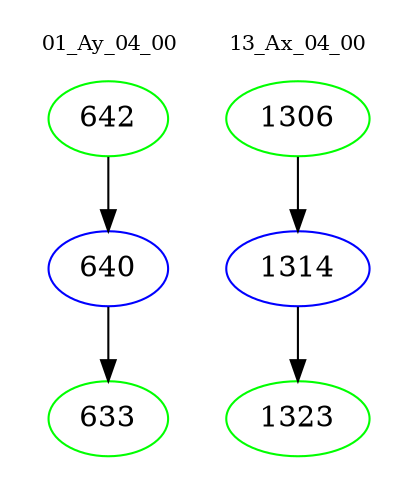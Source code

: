 digraph{
subgraph cluster_0 {
color = white
label = "01_Ay_04_00";
fontsize=10;
T0_642 [label="642", color="green"]
T0_642 -> T0_640 [color="black"]
T0_640 [label="640", color="blue"]
T0_640 -> T0_633 [color="black"]
T0_633 [label="633", color="green"]
}
subgraph cluster_1 {
color = white
label = "13_Ax_04_00";
fontsize=10;
T1_1306 [label="1306", color="green"]
T1_1306 -> T1_1314 [color="black"]
T1_1314 [label="1314", color="blue"]
T1_1314 -> T1_1323 [color="black"]
T1_1323 [label="1323", color="green"]
}
}
